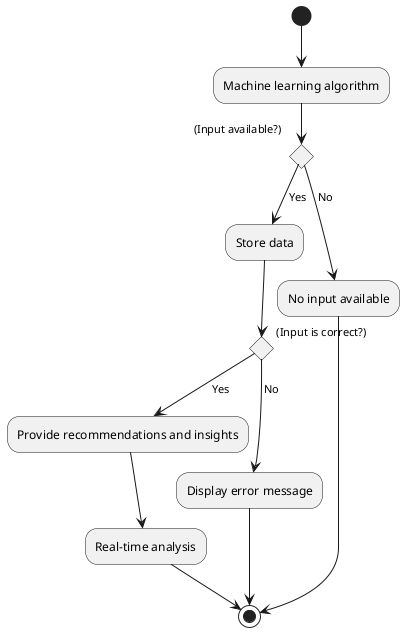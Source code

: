 @startuml
(*) --> "Machine learning algorithm"

if (Input available?) then
  --> [Yes] "Store data"

  if (Input is correct?) then
    --> [Yes] "Provide recommendations and insights"
    "Provide recommendations and insights" --> "Real-time analysis"
  else
    --> [No] "Display error message"
    "Display error message" --> (*)
  endif

else
  --> [No] "No input available"
  "No input available" --> (*)
endif

"Real-time analysis" --> (*)
@enduml
